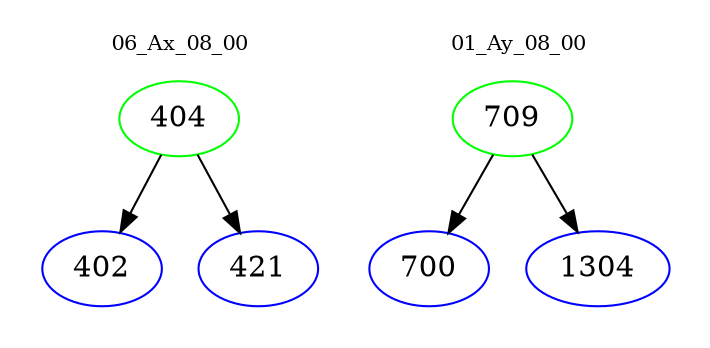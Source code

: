 digraph{
subgraph cluster_0 {
color = white
label = "06_Ax_08_00";
fontsize=10;
T0_404 [label="404", color="green"]
T0_404 -> T0_402 [color="black"]
T0_402 [label="402", color="blue"]
T0_404 -> T0_421 [color="black"]
T0_421 [label="421", color="blue"]
}
subgraph cluster_1 {
color = white
label = "01_Ay_08_00";
fontsize=10;
T1_709 [label="709", color="green"]
T1_709 -> T1_700 [color="black"]
T1_700 [label="700", color="blue"]
T1_709 -> T1_1304 [color="black"]
T1_1304 [label="1304", color="blue"]
}
}
